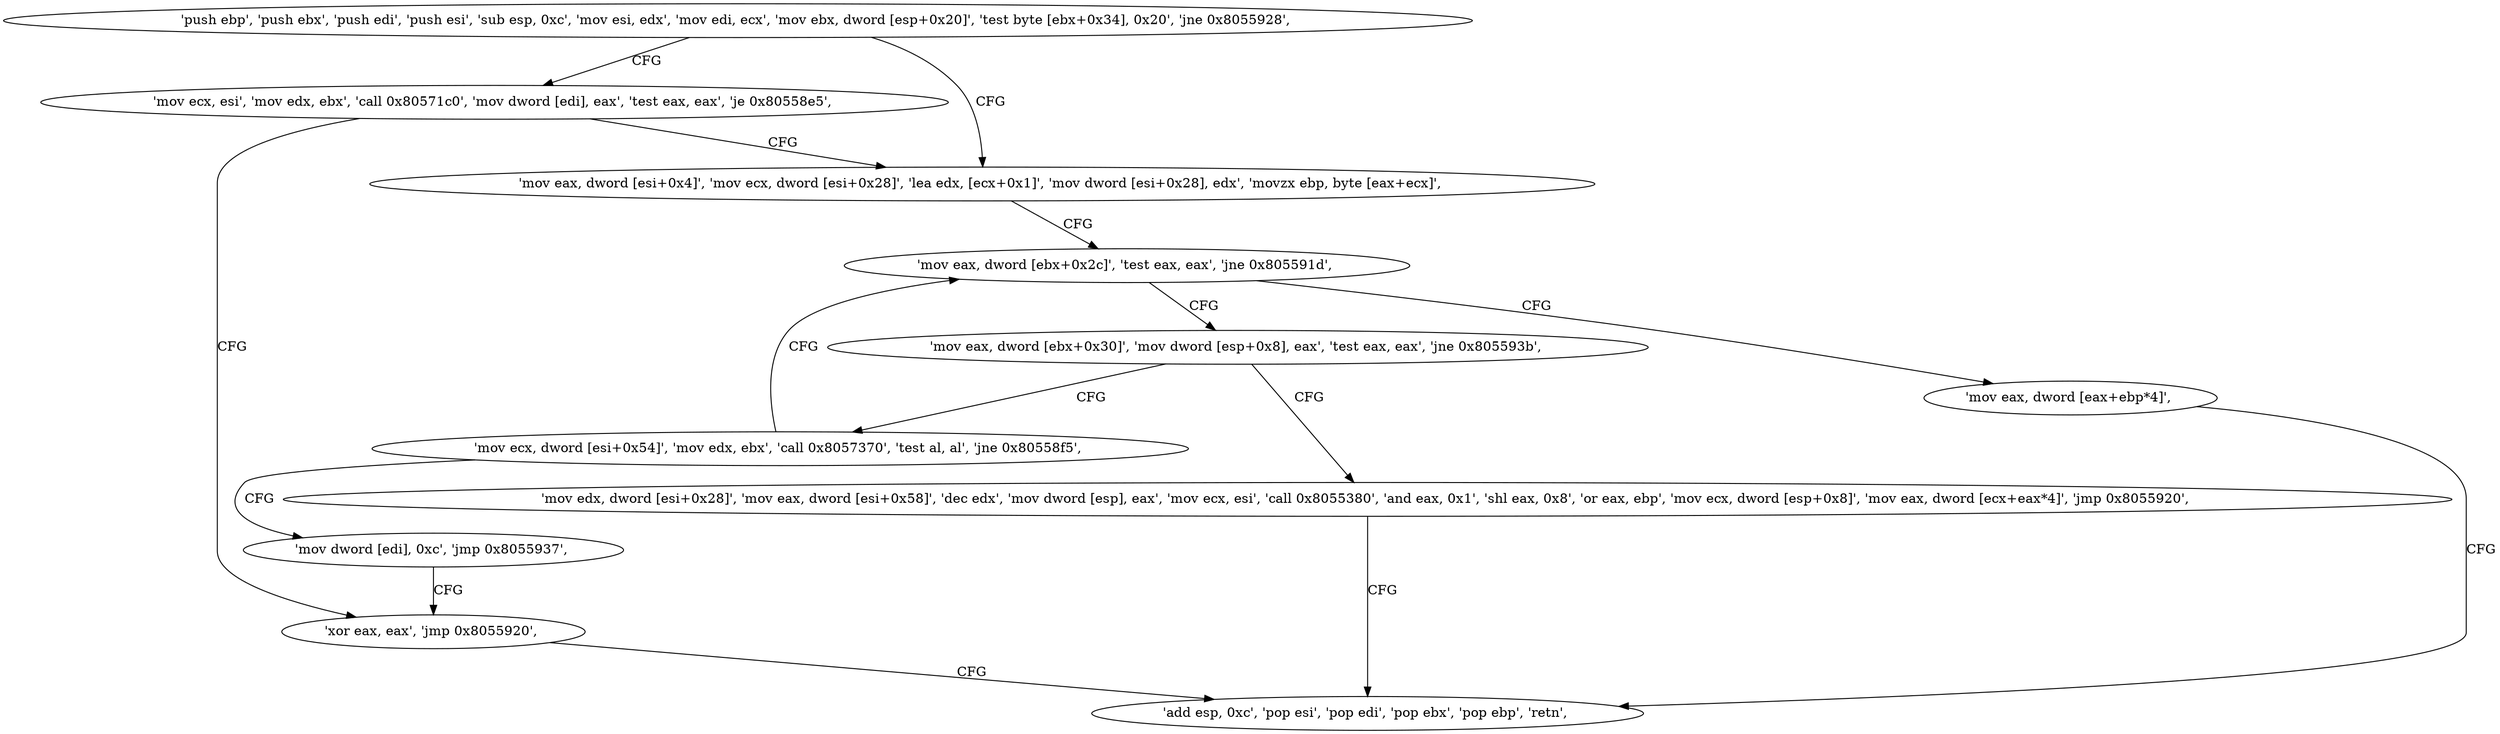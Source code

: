 digraph "func" {
"134568144" [label = "'push ebp', 'push ebx', 'push edi', 'push esi', 'sub esp, 0xc', 'mov esi, edx', 'mov edi, ecx', 'mov ebx, dword [esp+0x20]', 'test byte [ebx+0x34], 0x20', 'jne 0x8055928', " ]
"134568232" [label = "'mov ecx, esi', 'mov edx, ebx', 'call 0x80571c0', 'mov dword [edi], eax', 'test eax, eax', 'je 0x80558e5', " ]
"134568165" [label = "'mov eax, dword [esi+0x4]', 'mov ecx, dword [esi+0x28]', 'lea edx, [ecx+0x1]', 'mov dword [esi+0x28], edx', 'movzx ebp, byte [eax+ecx]', " ]
"134568247" [label = "'xor eax, eax', 'jmp 0x8055920', " ]
"134568181" [label = "'mov eax, dword [ebx+0x2c]', 'test eax, eax', 'jne 0x805591d', " ]
"134568224" [label = "'add esp, 0xc', 'pop esi', 'pop edi', 'pop ebx', 'pop ebp', 'retn', " ]
"134568221" [label = "'mov eax, dword [eax+ebp*4]', " ]
"134568188" [label = "'mov eax, dword [ebx+0x30]', 'mov dword [esp+0x8], eax', 'test eax, eax', 'jne 0x805593b', " ]
"134568251" [label = "'mov edx, dword [esi+0x28]', 'mov eax, dword [esi+0x58]', 'dec edx', 'mov dword [esp], eax', 'mov ecx, esi', 'call 0x8055380', 'and eax, 0x1', 'shl eax, 0x8', 'or eax, ebp', 'mov ecx, dword [esp+0x8]', 'mov eax, dword [ecx+eax*4]', 'jmp 0x8055920', " ]
"134568199" [label = "'mov ecx, dword [esi+0x54]', 'mov edx, ebx', 'call 0x8057370', 'test al, al', 'jne 0x80558f5', " ]
"134568213" [label = "'mov dword [edi], 0xc', 'jmp 0x8055937', " ]
"134568144" -> "134568232" [ label = "CFG" ]
"134568144" -> "134568165" [ label = "CFG" ]
"134568232" -> "134568165" [ label = "CFG" ]
"134568232" -> "134568247" [ label = "CFG" ]
"134568165" -> "134568181" [ label = "CFG" ]
"134568247" -> "134568224" [ label = "CFG" ]
"134568181" -> "134568221" [ label = "CFG" ]
"134568181" -> "134568188" [ label = "CFG" ]
"134568221" -> "134568224" [ label = "CFG" ]
"134568188" -> "134568251" [ label = "CFG" ]
"134568188" -> "134568199" [ label = "CFG" ]
"134568251" -> "134568224" [ label = "CFG" ]
"134568199" -> "134568181" [ label = "CFG" ]
"134568199" -> "134568213" [ label = "CFG" ]
"134568213" -> "134568247" [ label = "CFG" ]
}
